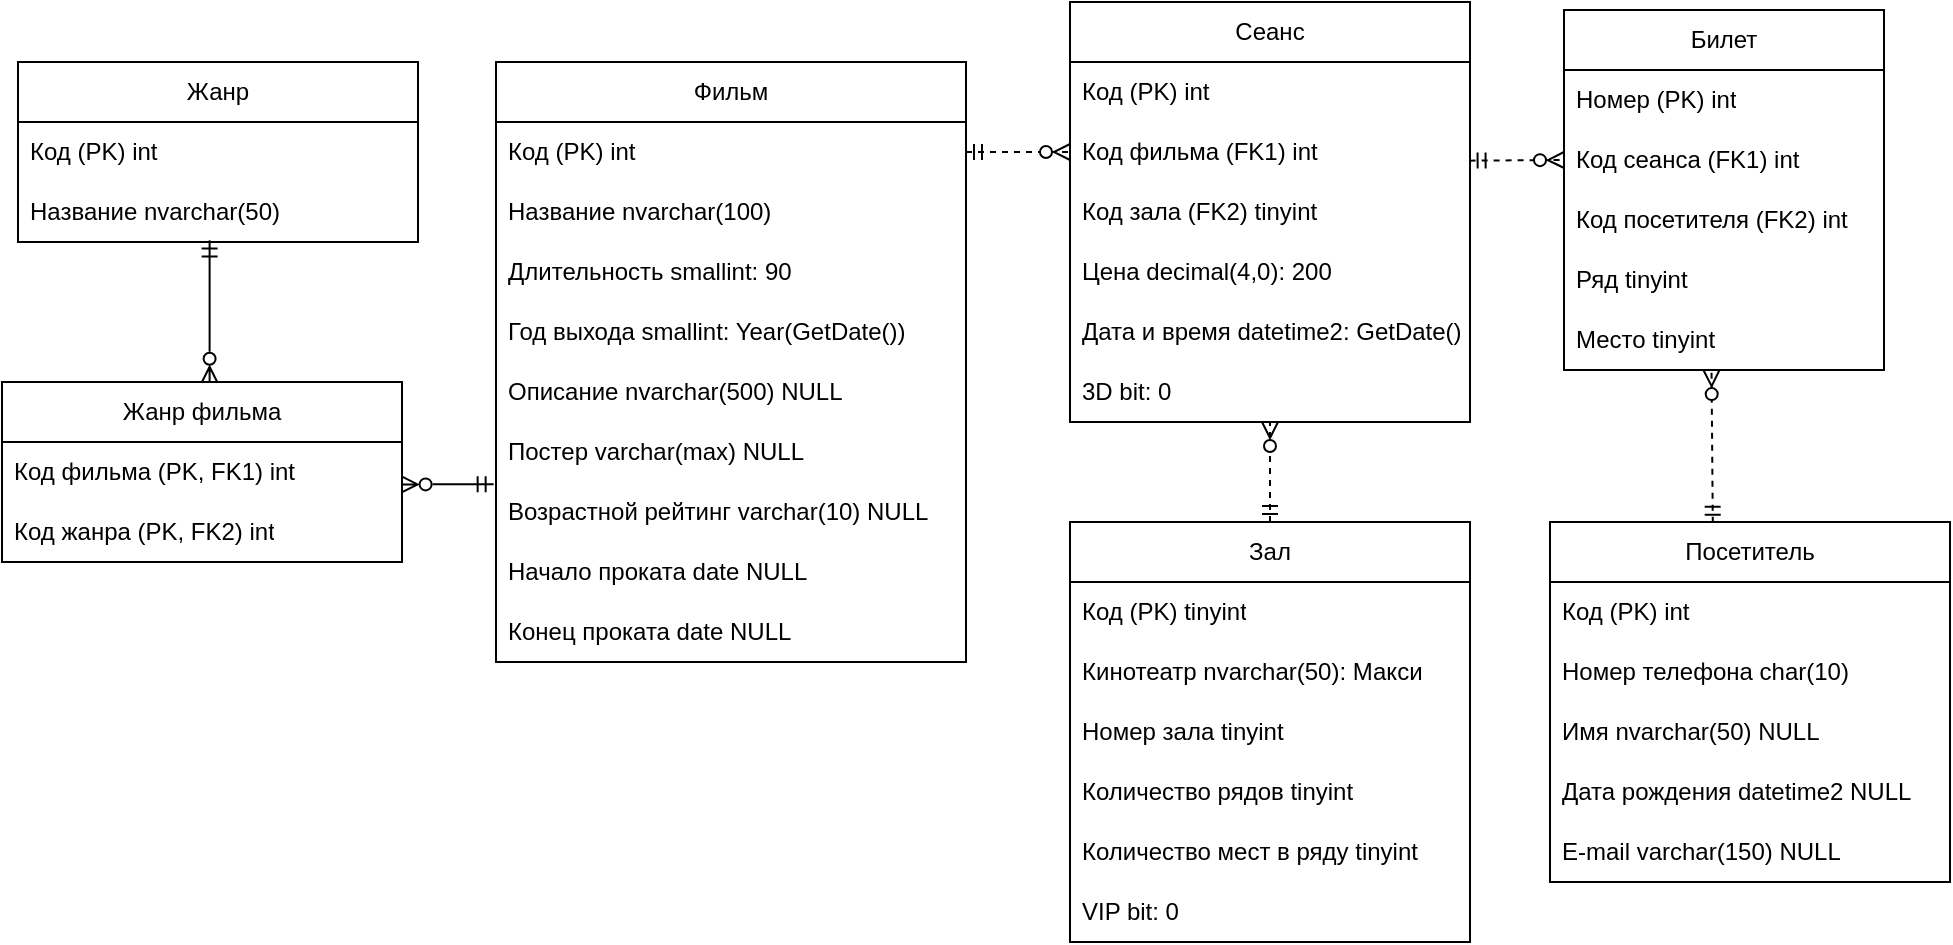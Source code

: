 <mxfile version="23.1.5" type="device" pages="2">
  <diagram name="Страница — 1" id="uTKht3Ufi8tJSBMcjWbj">
    <mxGraphModel dx="2261" dy="844" grid="1" gridSize="10" guides="1" tooltips="1" connect="1" arrows="1" fold="1" page="1" pageScale="1" pageWidth="827" pageHeight="1169" math="0" shadow="0">
      <root>
        <mxCell id="0" />
        <mxCell id="1" parent="0" />
        <mxCell id="r8_55KgaOgXDHcUJZC14-15" value="Фильм" style="swimlane;fontStyle=0;childLayout=stackLayout;horizontal=1;startSize=30;horizontalStack=0;resizeParent=1;resizeParentMax=0;resizeLast=0;collapsible=1;marginBottom=0;whiteSpace=wrap;html=1;" parent="1" vertex="1">
          <mxGeometry x="-447" y="440" width="235" height="300" as="geometry" />
        </mxCell>
        <mxCell id="r8_55KgaOgXDHcUJZC14-16" value="Код (PK) int" style="text;strokeColor=none;fillColor=none;align=left;verticalAlign=middle;spacingLeft=4;spacingRight=4;overflow=hidden;points=[[0,0.5],[1,0.5]];portConstraint=eastwest;rotatable=0;whiteSpace=wrap;html=1;" parent="r8_55KgaOgXDHcUJZC14-15" vertex="1">
          <mxGeometry y="30" width="235" height="30" as="geometry" />
        </mxCell>
        <mxCell id="r8_55KgaOgXDHcUJZC14-17" value="Название nvarchar(100)" style="text;strokeColor=none;fillColor=none;align=left;verticalAlign=middle;spacingLeft=4;spacingRight=4;overflow=hidden;points=[[0,0.5],[1,0.5]];portConstraint=eastwest;rotatable=0;whiteSpace=wrap;html=1;" parent="r8_55KgaOgXDHcUJZC14-15" vertex="1">
          <mxGeometry y="60" width="235" height="30" as="geometry" />
        </mxCell>
        <mxCell id="r8_55KgaOgXDHcUJZC14-18" value="Длительность smallint: 90" style="text;strokeColor=none;fillColor=none;align=left;verticalAlign=middle;spacingLeft=4;spacingRight=4;overflow=hidden;points=[[0,0.5],[1,0.5]];portConstraint=eastwest;rotatable=0;whiteSpace=wrap;html=1;" parent="r8_55KgaOgXDHcUJZC14-15" vertex="1">
          <mxGeometry y="90" width="235" height="30" as="geometry" />
        </mxCell>
        <mxCell id="wHLfdhWBH0zgHA5qeWjd-1" value="Год выхода smallint: Year(GetDate())" style="text;strokeColor=none;fillColor=none;align=left;verticalAlign=middle;spacingLeft=4;spacingRight=4;overflow=hidden;points=[[0,0.5],[1,0.5]];portConstraint=eastwest;rotatable=0;whiteSpace=wrap;html=1;" parent="r8_55KgaOgXDHcUJZC14-15" vertex="1">
          <mxGeometry y="120" width="235" height="30" as="geometry" />
        </mxCell>
        <mxCell id="rfza4wkIlq2GZ2fTbnun-22" value="Описание nvarchar(500) NULL" style="text;strokeColor=none;fillColor=none;align=left;verticalAlign=middle;spacingLeft=4;spacingRight=4;overflow=hidden;points=[[0,0.5],[1,0.5]];portConstraint=eastwest;rotatable=0;whiteSpace=wrap;html=1;" parent="r8_55KgaOgXDHcUJZC14-15" vertex="1">
          <mxGeometry y="150" width="235" height="30" as="geometry" />
        </mxCell>
        <mxCell id="rfza4wkIlq2GZ2fTbnun-27" value="Постер varchar(max) NULL" style="text;strokeColor=none;fillColor=none;align=left;verticalAlign=middle;spacingLeft=4;spacingRight=4;overflow=hidden;points=[[0,0.5],[1,0.5]];portConstraint=eastwest;rotatable=0;whiteSpace=wrap;html=1;" parent="r8_55KgaOgXDHcUJZC14-15" vertex="1">
          <mxGeometry y="180" width="235" height="30" as="geometry" />
        </mxCell>
        <mxCell id="rfza4wkIlq2GZ2fTbnun-26" value="Возрастной рейтинг&amp;nbsp;varchar(10) NULL" style="text;strokeColor=none;fillColor=none;align=left;verticalAlign=middle;spacingLeft=4;spacingRight=4;overflow=hidden;points=[[0,0.5],[1,0.5]];portConstraint=eastwest;rotatable=0;whiteSpace=wrap;html=1;" parent="r8_55KgaOgXDHcUJZC14-15" vertex="1">
          <mxGeometry y="210" width="235" height="30" as="geometry" />
        </mxCell>
        <mxCell id="rfza4wkIlq2GZ2fTbnun-23" value="Начало проката date NULL" style="text;strokeColor=none;fillColor=none;align=left;verticalAlign=middle;spacingLeft=4;spacingRight=4;overflow=hidden;points=[[0,0.5],[1,0.5]];portConstraint=eastwest;rotatable=0;whiteSpace=wrap;html=1;" parent="r8_55KgaOgXDHcUJZC14-15" vertex="1">
          <mxGeometry y="240" width="235" height="30" as="geometry" />
        </mxCell>
        <mxCell id="rfza4wkIlq2GZ2fTbnun-24" value="Конец проката date NULL" style="text;strokeColor=none;fillColor=none;align=left;verticalAlign=middle;spacingLeft=4;spacingRight=4;overflow=hidden;points=[[0,0.5],[1,0.5]];portConstraint=eastwest;rotatable=0;whiteSpace=wrap;html=1;" parent="r8_55KgaOgXDHcUJZC14-15" vertex="1">
          <mxGeometry y="270" width="235" height="30" as="geometry" />
        </mxCell>
        <mxCell id="r8_55KgaOgXDHcUJZC14-19" value="Зал" style="swimlane;fontStyle=0;childLayout=stackLayout;horizontal=1;startSize=30;horizontalStack=0;resizeParent=1;resizeParentMax=0;resizeLast=0;collapsible=1;marginBottom=0;whiteSpace=wrap;html=1;" parent="1" vertex="1">
          <mxGeometry x="-160" y="670" width="200" height="210" as="geometry" />
        </mxCell>
        <mxCell id="r8_55KgaOgXDHcUJZC14-20" value="Код (PK) tinyint" style="text;strokeColor=none;fillColor=none;align=left;verticalAlign=middle;spacingLeft=4;spacingRight=4;overflow=hidden;points=[[0,0.5],[1,0.5]];portConstraint=eastwest;rotatable=0;whiteSpace=wrap;html=1;" parent="r8_55KgaOgXDHcUJZC14-19" vertex="1">
          <mxGeometry y="30" width="200" height="30" as="geometry" />
        </mxCell>
        <mxCell id="rfza4wkIlq2GZ2fTbnun-37" value="Кинотеатр nvarchar(50): Макси" style="text;strokeColor=none;fillColor=none;align=left;verticalAlign=middle;spacingLeft=4;spacingRight=4;overflow=hidden;points=[[0,0.5],[1,0.5]];portConstraint=eastwest;rotatable=0;whiteSpace=wrap;html=1;" parent="r8_55KgaOgXDHcUJZC14-19" vertex="1">
          <mxGeometry y="60" width="200" height="30" as="geometry" />
        </mxCell>
        <mxCell id="rfza4wkIlq2GZ2fTbnun-50" value="Номер зала tinyint" style="text;strokeColor=none;fillColor=none;align=left;verticalAlign=middle;spacingLeft=4;spacingRight=4;overflow=hidden;points=[[0,0.5],[1,0.5]];portConstraint=eastwest;rotatable=0;whiteSpace=wrap;html=1;" parent="r8_55KgaOgXDHcUJZC14-19" vertex="1">
          <mxGeometry y="90" width="200" height="30" as="geometry" />
        </mxCell>
        <mxCell id="rfza4wkIlq2GZ2fTbnun-20" value="Количество рядов tinyint" style="text;strokeColor=none;fillColor=none;align=left;verticalAlign=middle;spacingLeft=4;spacingRight=4;overflow=hidden;points=[[0,0.5],[1,0.5]];portConstraint=eastwest;rotatable=0;whiteSpace=wrap;html=1;" parent="r8_55KgaOgXDHcUJZC14-19" vertex="1">
          <mxGeometry y="120" width="200" height="30" as="geometry" />
        </mxCell>
        <mxCell id="rfza4wkIlq2GZ2fTbnun-21" value="Количество мест в ряду tinyint" style="text;strokeColor=none;fillColor=none;align=left;verticalAlign=middle;spacingLeft=4;spacingRight=4;overflow=hidden;points=[[0,0.5],[1,0.5]];portConstraint=eastwest;rotatable=0;whiteSpace=wrap;html=1;" parent="r8_55KgaOgXDHcUJZC14-19" vertex="1">
          <mxGeometry y="150" width="200" height="30" as="geometry" />
        </mxCell>
        <mxCell id="wHLfdhWBH0zgHA5qeWjd-2" value="VIP bit: 0" style="text;strokeColor=none;fillColor=none;align=left;verticalAlign=middle;spacingLeft=4;spacingRight=4;overflow=hidden;points=[[0,0.5],[1,0.5]];portConstraint=eastwest;rotatable=0;whiteSpace=wrap;html=1;" parent="r8_55KgaOgXDHcUJZC14-19" vertex="1">
          <mxGeometry y="180" width="200" height="30" as="geometry" />
        </mxCell>
        <mxCell id="r8_55KgaOgXDHcUJZC14-23" value="Билет" style="swimlane;fontStyle=0;childLayout=stackLayout;horizontal=1;startSize=30;horizontalStack=0;resizeParent=1;resizeParentMax=0;resizeLast=0;collapsible=1;marginBottom=0;whiteSpace=wrap;html=1;" parent="1" vertex="1">
          <mxGeometry x="87" y="414" width="160" height="180" as="geometry" />
        </mxCell>
        <mxCell id="r8_55KgaOgXDHcUJZC14-24" value="Номер (PK) int" style="text;strokeColor=none;fillColor=none;align=left;verticalAlign=middle;spacingLeft=4;spacingRight=4;overflow=hidden;points=[[0,0.5],[1,0.5]];portConstraint=eastwest;rotatable=0;whiteSpace=wrap;html=1;" parent="r8_55KgaOgXDHcUJZC14-23" vertex="1">
          <mxGeometry y="30" width="160" height="30" as="geometry" />
        </mxCell>
        <mxCell id="rfza4wkIlq2GZ2fTbnun-6" value="Код сеанса (FK1) int" style="text;strokeColor=none;fillColor=none;align=left;verticalAlign=middle;spacingLeft=4;spacingRight=4;overflow=hidden;points=[[0,0.5],[1,0.5]];portConstraint=eastwest;rotatable=0;whiteSpace=wrap;html=1;" parent="r8_55KgaOgXDHcUJZC14-23" vertex="1">
          <mxGeometry y="60" width="160" height="30" as="geometry" />
        </mxCell>
        <mxCell id="rfza4wkIlq2GZ2fTbnun-32" value="Код посетителя (FK2) int" style="text;strokeColor=none;fillColor=none;align=left;verticalAlign=middle;spacingLeft=4;spacingRight=4;overflow=hidden;points=[[0,0.5],[1,0.5]];portConstraint=eastwest;rotatable=0;whiteSpace=wrap;html=1;" parent="r8_55KgaOgXDHcUJZC14-23" vertex="1">
          <mxGeometry y="90" width="160" height="30" as="geometry" />
        </mxCell>
        <mxCell id="rfza4wkIlq2GZ2fTbnun-7" value="Ряд tinyint" style="text;strokeColor=none;fillColor=none;align=left;verticalAlign=middle;spacingLeft=4;spacingRight=4;overflow=hidden;points=[[0,0.5],[1,0.5]];portConstraint=eastwest;rotatable=0;whiteSpace=wrap;html=1;" parent="r8_55KgaOgXDHcUJZC14-23" vertex="1">
          <mxGeometry y="120" width="160" height="30" as="geometry" />
        </mxCell>
        <mxCell id="r8_55KgaOgXDHcUJZC14-28" value="Место tinyint" style="text;strokeColor=none;fillColor=none;align=left;verticalAlign=middle;spacingLeft=4;spacingRight=4;overflow=hidden;points=[[0,0.5],[1,0.5]];portConstraint=eastwest;rotatable=0;whiteSpace=wrap;html=1;" parent="r8_55KgaOgXDHcUJZC14-23" vertex="1">
          <mxGeometry y="150" width="160" height="30" as="geometry" />
        </mxCell>
        <mxCell id="rfza4wkIlq2GZ2fTbnun-1" value="Сеанс" style="swimlane;fontStyle=0;childLayout=stackLayout;horizontal=1;startSize=30;horizontalStack=0;resizeParent=1;resizeParentMax=0;resizeLast=0;collapsible=1;marginBottom=0;whiteSpace=wrap;html=1;" parent="1" vertex="1">
          <mxGeometry x="-160" y="410" width="200" height="210" as="geometry" />
        </mxCell>
        <mxCell id="rfza4wkIlq2GZ2fTbnun-2" value="Код (PK) int" style="text;strokeColor=none;fillColor=none;align=left;verticalAlign=middle;spacingLeft=4;spacingRight=4;overflow=hidden;points=[[0,0.5],[1,0.5]];portConstraint=eastwest;rotatable=0;whiteSpace=wrap;html=1;" parent="rfza4wkIlq2GZ2fTbnun-1" vertex="1">
          <mxGeometry y="30" width="200" height="30" as="geometry" />
        </mxCell>
        <mxCell id="rfza4wkIlq2GZ2fTbnun-3" value="Код фильма (FK1) int" style="text;strokeColor=none;fillColor=none;align=left;verticalAlign=middle;spacingLeft=4;spacingRight=4;overflow=hidden;points=[[0,0.5],[1,0.5]];portConstraint=eastwest;rotatable=0;whiteSpace=wrap;html=1;" parent="rfza4wkIlq2GZ2fTbnun-1" vertex="1">
          <mxGeometry y="60" width="200" height="30" as="geometry" />
        </mxCell>
        <mxCell id="rfza4wkIlq2GZ2fTbnun-4" value="Код зала (FK2) tinyint" style="text;strokeColor=none;fillColor=none;align=left;verticalAlign=middle;spacingLeft=4;spacingRight=4;overflow=hidden;points=[[0,0.5],[1,0.5]];portConstraint=eastwest;rotatable=0;whiteSpace=wrap;html=1;" parent="rfza4wkIlq2GZ2fTbnun-1" vertex="1">
          <mxGeometry y="90" width="200" height="30" as="geometry" />
        </mxCell>
        <mxCell id="rfza4wkIlq2GZ2fTbnun-8" value="Цена decimal(4,0): 200" style="text;strokeColor=none;fillColor=none;align=left;verticalAlign=middle;spacingLeft=4;spacingRight=4;overflow=hidden;points=[[0,0.5],[1,0.5]];portConstraint=eastwest;rotatable=0;whiteSpace=wrap;html=1;" parent="rfza4wkIlq2GZ2fTbnun-1" vertex="1">
          <mxGeometry y="120" width="200" height="30" as="geometry" />
        </mxCell>
        <mxCell id="rfza4wkIlq2GZ2fTbnun-17" value="Дата и время datetime2: GetDate()" style="text;strokeColor=none;fillColor=none;align=left;verticalAlign=middle;spacingLeft=4;spacingRight=4;overflow=hidden;points=[[0,0.5],[1,0.5]];portConstraint=eastwest;rotatable=0;whiteSpace=wrap;html=1;" parent="rfza4wkIlq2GZ2fTbnun-1" vertex="1">
          <mxGeometry y="150" width="200" height="30" as="geometry" />
        </mxCell>
        <mxCell id="rfza4wkIlq2GZ2fTbnun-34" value="3D bit: 0" style="text;strokeColor=none;fillColor=none;align=left;verticalAlign=middle;spacingLeft=4;spacingRight=4;overflow=hidden;points=[[0,0.5],[1,0.5]];portConstraint=eastwest;rotatable=0;whiteSpace=wrap;html=1;" parent="rfza4wkIlq2GZ2fTbnun-1" vertex="1">
          <mxGeometry y="180" width="200" height="30" as="geometry" />
        </mxCell>
        <mxCell id="rfza4wkIlq2GZ2fTbnun-9" value="Посетитель" style="swimlane;fontStyle=0;childLayout=stackLayout;horizontal=1;startSize=30;horizontalStack=0;resizeParent=1;resizeParentMax=0;resizeLast=0;collapsible=1;marginBottom=0;whiteSpace=wrap;html=1;" parent="1" vertex="1">
          <mxGeometry x="80" y="670" width="200" height="180" as="geometry" />
        </mxCell>
        <mxCell id="rfza4wkIlq2GZ2fTbnun-28" value="Код (PK) int" style="text;strokeColor=none;fillColor=none;align=left;verticalAlign=middle;spacingLeft=4;spacingRight=4;overflow=hidden;points=[[0,0.5],[1,0.5]];portConstraint=eastwest;rotatable=0;whiteSpace=wrap;html=1;" parent="rfza4wkIlq2GZ2fTbnun-9" vertex="1">
          <mxGeometry y="30" width="200" height="30" as="geometry" />
        </mxCell>
        <mxCell id="rfza4wkIlq2GZ2fTbnun-10" value="Номер телефона char(10)" style="text;strokeColor=none;fillColor=none;align=left;verticalAlign=middle;spacingLeft=4;spacingRight=4;overflow=hidden;points=[[0,0.5],[1,0.5]];portConstraint=eastwest;rotatable=0;whiteSpace=wrap;html=1;" parent="rfza4wkIlq2GZ2fTbnun-9" vertex="1">
          <mxGeometry y="60" width="200" height="30" as="geometry" />
        </mxCell>
        <mxCell id="rfza4wkIlq2GZ2fTbnun-12" value="Имя nvarchar(50) NULL" style="text;strokeColor=none;fillColor=none;align=left;verticalAlign=middle;spacingLeft=4;spacingRight=4;overflow=hidden;points=[[0,0.5],[1,0.5]];portConstraint=eastwest;rotatable=0;whiteSpace=wrap;html=1;" parent="rfza4wkIlq2GZ2fTbnun-9" vertex="1">
          <mxGeometry y="90" width="200" height="30" as="geometry" />
        </mxCell>
        <mxCell id="rfza4wkIlq2GZ2fTbnun-25" value="Дата рождения datetime2 NULL" style="text;strokeColor=none;fillColor=none;align=left;verticalAlign=middle;spacingLeft=4;spacingRight=4;overflow=hidden;points=[[0,0.5],[1,0.5]];portConstraint=eastwest;rotatable=0;whiteSpace=wrap;html=1;" parent="rfza4wkIlq2GZ2fTbnun-9" vertex="1">
          <mxGeometry y="120" width="200" height="30" as="geometry" />
        </mxCell>
        <mxCell id="rfza4wkIlq2GZ2fTbnun-29" value="E-mail varchar(150) NULL" style="text;strokeColor=none;fillColor=none;align=left;verticalAlign=middle;spacingLeft=4;spacingRight=4;overflow=hidden;points=[[0,0.5],[1,0.5]];portConstraint=eastwest;rotatable=0;whiteSpace=wrap;html=1;" parent="rfza4wkIlq2GZ2fTbnun-9" vertex="1">
          <mxGeometry y="150" width="200" height="30" as="geometry" />
        </mxCell>
        <mxCell id="rfza4wkIlq2GZ2fTbnun-39" value="" style="fontSize=12;html=1;endArrow=ERzeroToMany;startArrow=ERmandOne;rounded=0;exitX=0.407;exitY=0.002;exitDx=0;exitDy=0;dashed=1;startFill=0;exitPerimeter=0;entryX=0.461;entryY=1.002;entryDx=0;entryDy=0;entryPerimeter=0;" parent="1" source="rfza4wkIlq2GZ2fTbnun-9" target="r8_55KgaOgXDHcUJZC14-28" edge="1">
          <mxGeometry width="100" height="100" relative="1" as="geometry">
            <mxPoint x="-105" y="590" as="sourcePoint" />
            <mxPoint x="215" y="390" as="targetPoint" />
          </mxGeometry>
        </mxCell>
        <mxCell id="rfza4wkIlq2GZ2fTbnun-42" value="" style="fontSize=12;html=1;endArrow=ERzeroToMany;startArrow=ERmandOne;rounded=0;dashed=1;entryX=0;entryY=0.5;entryDx=0;entryDy=0;startFill=0;exitX=0.999;exitY=0.644;exitDx=0;exitDy=0;exitPerimeter=0;" parent="1" target="rfza4wkIlq2GZ2fTbnun-6" edge="1" source="rfza4wkIlq2GZ2fTbnun-3">
          <mxGeometry width="100" height="100" relative="1" as="geometry">
            <mxPoint x="40" y="480" as="sourcePoint" />
            <mxPoint x="30" y="390" as="targetPoint" />
          </mxGeometry>
        </mxCell>
        <mxCell id="rfza4wkIlq2GZ2fTbnun-43" value="" style="fontSize=12;html=1;endArrow=ERzeroToMany;startArrow=ERmandOne;rounded=0;exitX=1;exitY=0.5;exitDx=0;exitDy=0;edgeStyle=orthogonalEdgeStyle;dashed=1;entryX=0;entryY=0.5;entryDx=0;entryDy=0;startFill=0;" parent="1" source="r8_55KgaOgXDHcUJZC14-16" target="rfza4wkIlq2GZ2fTbnun-3" edge="1">
          <mxGeometry width="100" height="100" relative="1" as="geometry">
            <mxPoint x="-273" y="330" as="sourcePoint" />
            <mxPoint x="-200" y="410" as="targetPoint" />
          </mxGeometry>
        </mxCell>
        <mxCell id="rfza4wkIlq2GZ2fTbnun-49" value="" style="fontSize=12;html=1;endArrow=ERzeroToMany;startArrow=ERmandOne;rounded=0;exitX=0.5;exitY=0;exitDx=0;exitDy=0;edgeStyle=orthogonalEdgeStyle;dashed=1;startFill=0;" parent="1" source="r8_55KgaOgXDHcUJZC14-19" edge="1">
          <mxGeometry width="100" height="100" relative="1" as="geometry">
            <mxPoint x="-10" y="465" as="sourcePoint" />
            <mxPoint x="-60" y="620" as="targetPoint" />
          </mxGeometry>
        </mxCell>
        <mxCell id="h28ZoQ1r3luXA5jQ2LoP-1" value="Жанр" style="swimlane;fontStyle=0;childLayout=stackLayout;horizontal=1;startSize=30;horizontalStack=0;resizeParent=1;resizeParentMax=0;resizeLast=0;collapsible=1;marginBottom=0;whiteSpace=wrap;html=1;" parent="1" vertex="1">
          <mxGeometry x="-686" y="440" width="200" height="90" as="geometry" />
        </mxCell>
        <mxCell id="h28ZoQ1r3luXA5jQ2LoP-2" value="Код (PK) int" style="text;strokeColor=none;fillColor=none;align=left;verticalAlign=middle;spacingLeft=4;spacingRight=4;overflow=hidden;points=[[0,0.5],[1,0.5]];portConstraint=eastwest;rotatable=0;whiteSpace=wrap;html=1;" parent="h28ZoQ1r3luXA5jQ2LoP-1" vertex="1">
          <mxGeometry y="30" width="200" height="30" as="geometry" />
        </mxCell>
        <mxCell id="h28ZoQ1r3luXA5jQ2LoP-3" value="Название nvarchar(50)" style="text;strokeColor=none;fillColor=none;align=left;verticalAlign=middle;spacingLeft=4;spacingRight=4;overflow=hidden;points=[[0,0.5],[1,0.5]];portConstraint=eastwest;rotatable=0;whiteSpace=wrap;html=1;" parent="h28ZoQ1r3luXA5jQ2LoP-1" vertex="1">
          <mxGeometry y="60" width="200" height="30" as="geometry" />
        </mxCell>
        <mxCell id="h28ZoQ1r3luXA5jQ2LoP-7" value="Жанр фильма" style="swimlane;fontStyle=0;childLayout=stackLayout;horizontal=1;startSize=30;horizontalStack=0;resizeParent=1;resizeParentMax=0;resizeLast=0;collapsible=1;marginBottom=0;whiteSpace=wrap;html=1;" parent="1" vertex="1">
          <mxGeometry x="-694" y="600" width="200" height="90" as="geometry" />
        </mxCell>
        <mxCell id="h28ZoQ1r3luXA5jQ2LoP-8" value="Код фильма (PK, FK1) int" style="text;strokeColor=none;fillColor=none;align=left;verticalAlign=middle;spacingLeft=4;spacingRight=4;overflow=hidden;points=[[0,0.5],[1,0.5]];portConstraint=eastwest;rotatable=0;whiteSpace=wrap;html=1;" parent="h28ZoQ1r3luXA5jQ2LoP-7" vertex="1">
          <mxGeometry y="30" width="200" height="30" as="geometry" />
        </mxCell>
        <mxCell id="h28ZoQ1r3luXA5jQ2LoP-9" value="Код жанра (PK, FK2) int" style="text;strokeColor=none;fillColor=none;align=left;verticalAlign=middle;spacingLeft=4;spacingRight=4;overflow=hidden;points=[[0,0.5],[1,0.5]];portConstraint=eastwest;rotatable=0;whiteSpace=wrap;html=1;" parent="h28ZoQ1r3luXA5jQ2LoP-7" vertex="1">
          <mxGeometry y="60" width="200" height="30" as="geometry" />
        </mxCell>
        <mxCell id="h28ZoQ1r3luXA5jQ2LoP-18" value="" style="fontSize=12;html=1;endArrow=ERzeroToMany;startArrow=ERmandOne;rounded=0;exitX=-0.005;exitY=0.038;exitDx=0;exitDy=0;exitPerimeter=0;endFill=0;entryX=0.999;entryY=0.707;entryDx=0;entryDy=0;entryPerimeter=0;" parent="1" source="rfza4wkIlq2GZ2fTbnun-26" edge="1" target="h28ZoQ1r3luXA5jQ2LoP-8">
          <mxGeometry width="100" height="100" relative="1" as="geometry">
            <mxPoint x="-350" y="520" as="sourcePoint" />
            <mxPoint x="-490" y="650" as="targetPoint" />
          </mxGeometry>
        </mxCell>
        <mxCell id="X0j3rr7u5MHV0aujGTxk-1" value="" style="fontSize=12;html=1;endArrow=ERzeroToMany;startArrow=ERmandOne;rounded=0;exitX=0.479;exitY=0.973;exitDx=0;exitDy=0;exitPerimeter=0;entryX=0.519;entryY=0.004;entryDx=0;entryDy=0;entryPerimeter=0;endFill=0;" edge="1" parent="1" source="h28ZoQ1r3luXA5jQ2LoP-3" target="h28ZoQ1r3luXA5jQ2LoP-7">
          <mxGeometry width="100" height="100" relative="1" as="geometry">
            <mxPoint x="-570" y="680" as="sourcePoint" />
            <mxPoint x="-470" y="580" as="targetPoint" />
          </mxGeometry>
        </mxCell>
      </root>
    </mxGraphModel>
  </diagram>
  <diagram id="O1sjiInfZACCglBmAzlQ" name="Страница — 2">
    <mxGraphModel dx="1434" dy="836" grid="1" gridSize="10" guides="1" tooltips="1" connect="1" arrows="1" fold="1" page="1" pageScale="1" pageWidth="827" pageHeight="1169" math="0" shadow="0">
      <root>
        <mxCell id="0" />
        <mxCell id="1" parent="0" />
      </root>
    </mxGraphModel>
  </diagram>
</mxfile>
